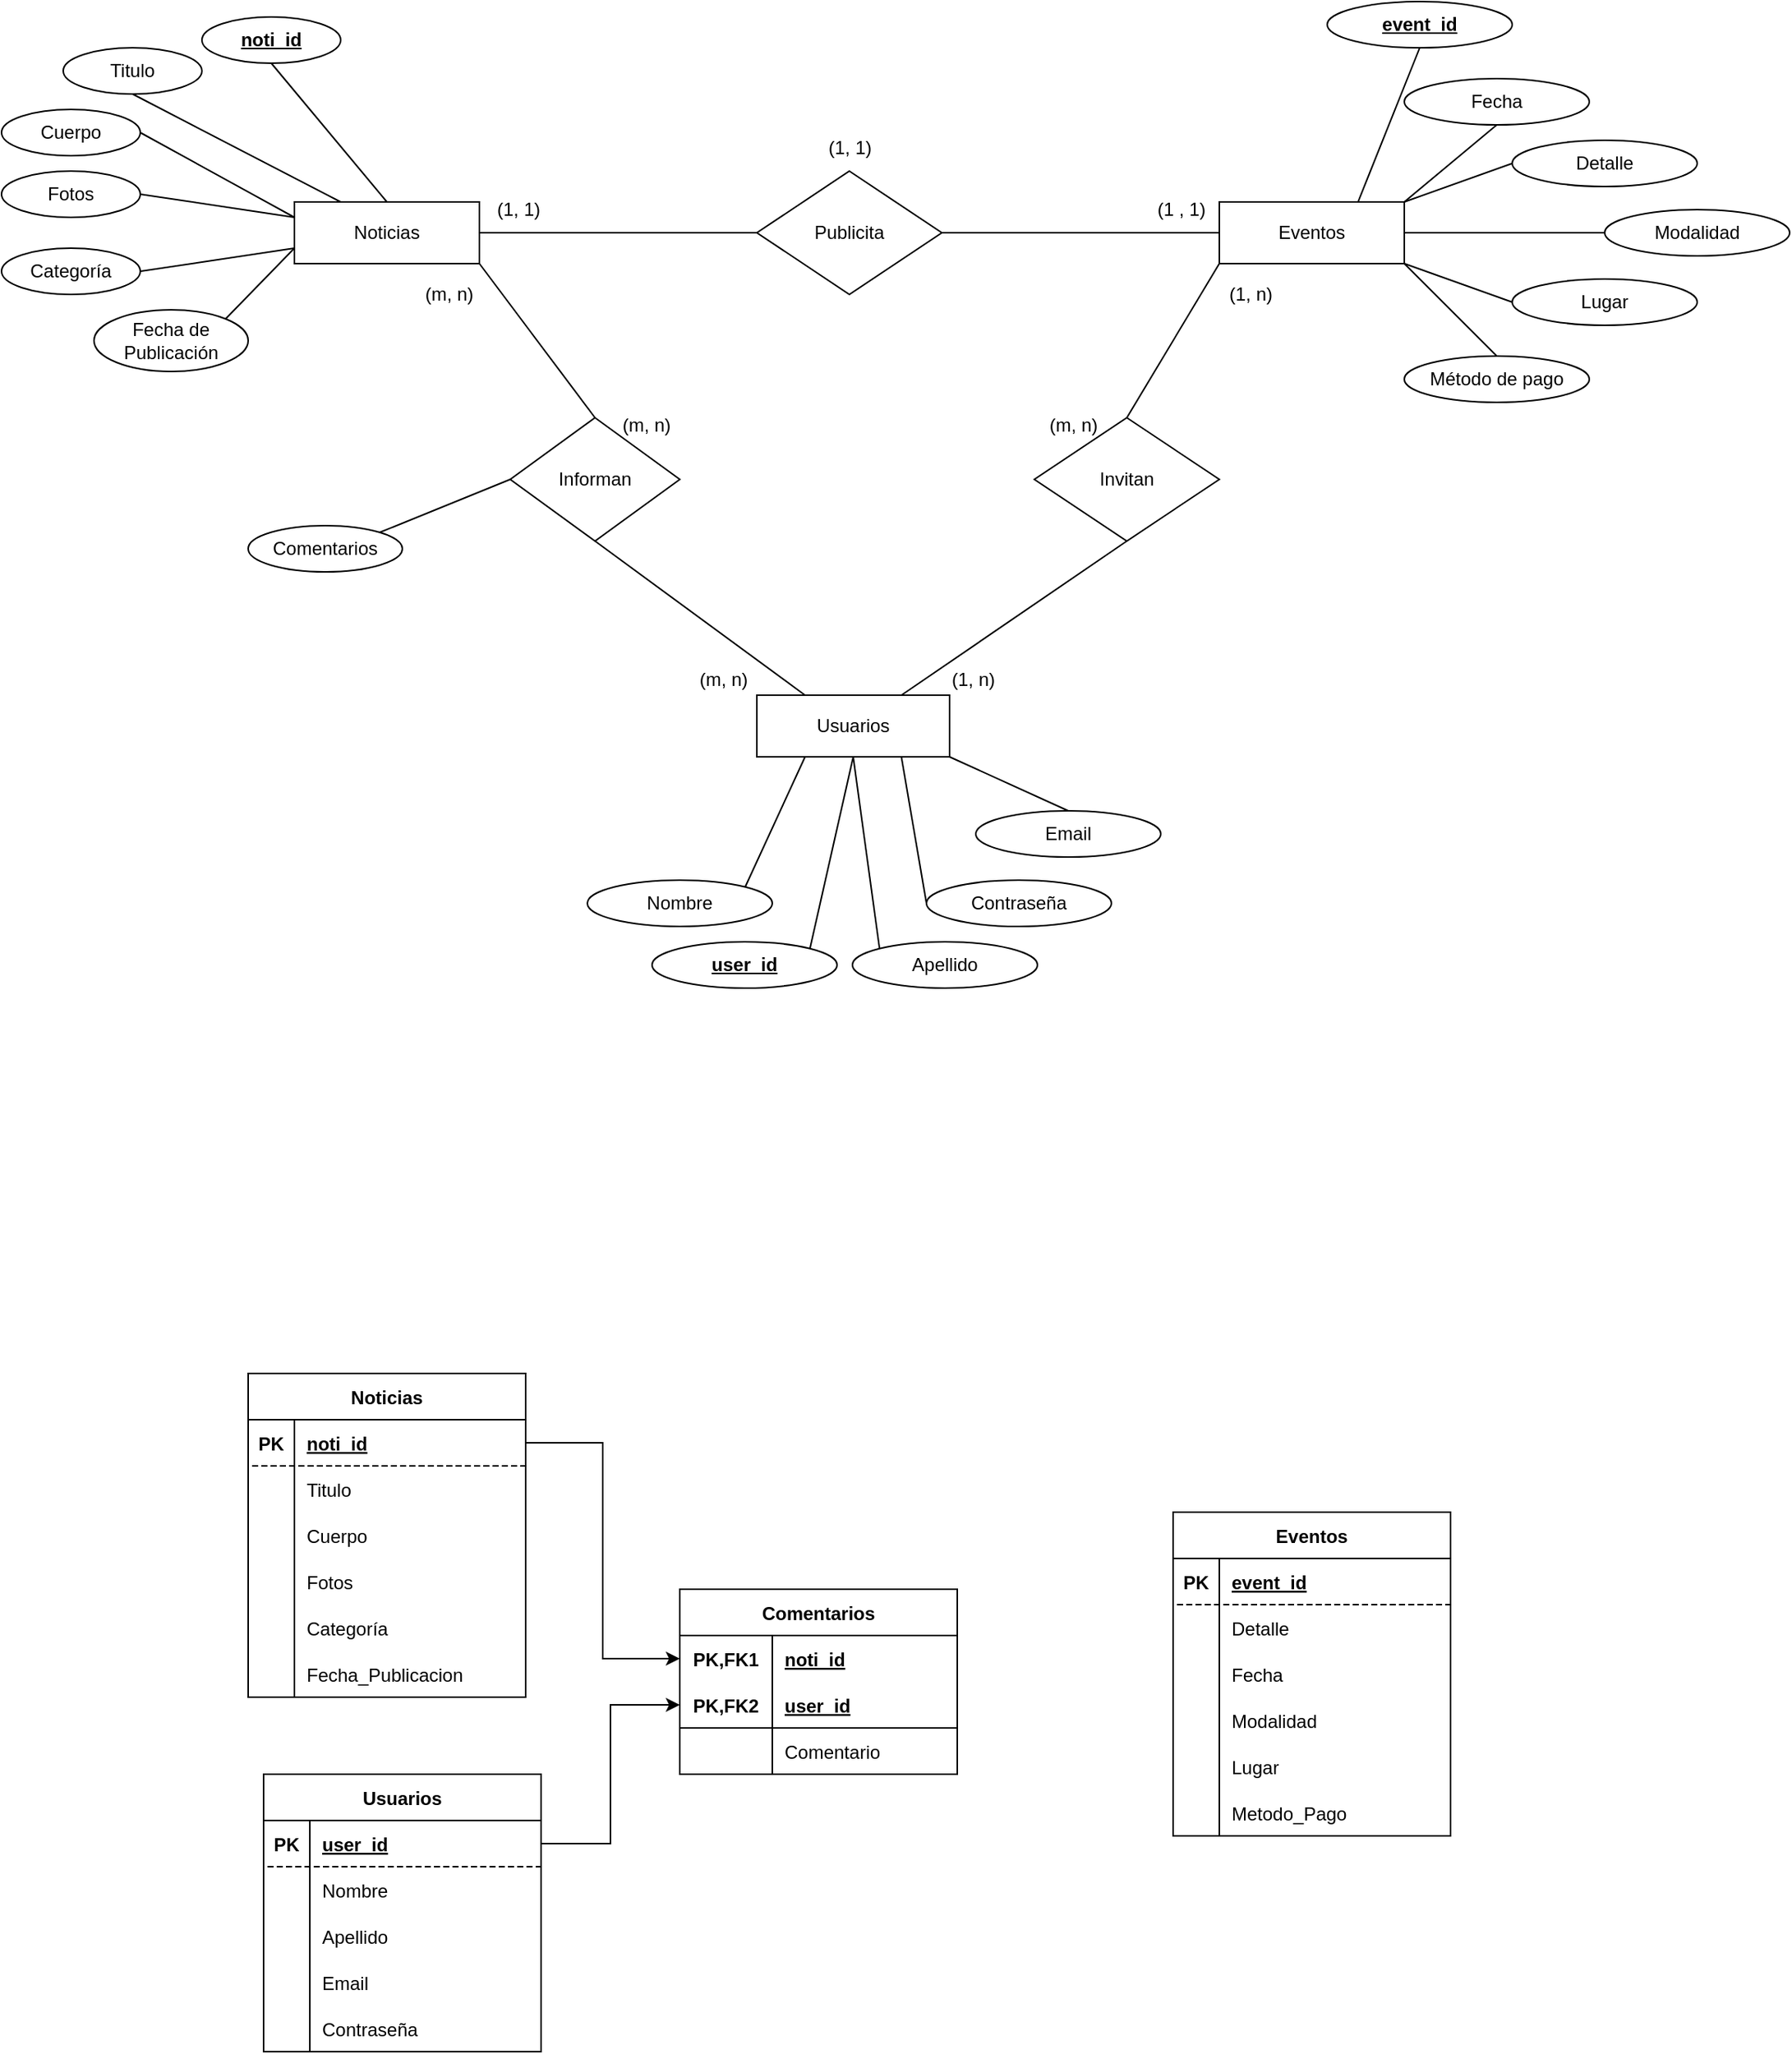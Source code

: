 <mxfile version="20.6.2" type="onedrive"><diagram id="Coo5a1g_72K411zNx8oQ" name="Page-1"><mxGraphModel dx="2846" dy="693" grid="1" gridSize="10" guides="1" tooltips="1" connect="1" arrows="1" fold="1" page="1" pageScale="1" pageWidth="850" pageHeight="1100" math="0" shadow="0"><root><mxCell id="0"/><mxCell id="1" parent="0"/><mxCell id="QR0x-hvKwZ_2khfaHK9D-1" value="Noticias" style="rounded=0;whiteSpace=wrap;html=1;" vertex="1" parent="1"><mxGeometry x="-800" y="280" width="120" height="40" as="geometry"/></mxCell><mxCell id="QR0x-hvKwZ_2khfaHK9D-2" value="Usuarios" style="rounded=0;whiteSpace=wrap;html=1;" vertex="1" parent="1"><mxGeometry x="-500" y="600" width="125" height="40" as="geometry"/></mxCell><mxCell id="QR0x-hvKwZ_2khfaHK9D-3" value="Eventos" style="rounded=0;whiteSpace=wrap;html=1;" vertex="1" parent="1"><mxGeometry x="-200" y="280" width="120" height="40" as="geometry"/></mxCell><mxCell id="QR0x-hvKwZ_2khfaHK9D-4" value="Cuerpo" style="ellipse;whiteSpace=wrap;html=1;" vertex="1" parent="1"><mxGeometry x="-990" y="220" width="90" height="30" as="geometry"/></mxCell><mxCell id="QR0x-hvKwZ_2khfaHK9D-5" value="Titulo" style="ellipse;whiteSpace=wrap;html=1;" vertex="1" parent="1"><mxGeometry x="-950" y="180" width="90" height="30" as="geometry"/></mxCell><mxCell id="QR0x-hvKwZ_2khfaHK9D-6" value="Categoría" style="ellipse;whiteSpace=wrap;html=1;" vertex="1" parent="1"><mxGeometry x="-990" y="310" width="90" height="30" as="geometry"/></mxCell><mxCell id="QR0x-hvKwZ_2khfaHK9D-7" value="Fotos" style="ellipse;whiteSpace=wrap;html=1;" vertex="1" parent="1"><mxGeometry x="-990" y="260" width="90" height="30" as="geometry"/></mxCell><mxCell id="QR0x-hvKwZ_2khfaHK9D-8" value="Comentarios" style="ellipse;whiteSpace=wrap;html=1;" vertex="1" parent="1"><mxGeometry x="-830" y="490" width="100" height="30" as="geometry"/></mxCell><mxCell id="QR0x-hvKwZ_2khfaHK9D-9" value="Fecha de Publicación" style="ellipse;whiteSpace=wrap;html=1;" vertex="1" parent="1"><mxGeometry x="-930" y="350" width="100" height="40" as="geometry"/></mxCell><mxCell id="QR0x-hvKwZ_2khfaHK9D-11" value="" style="endArrow=none;html=1;rounded=0;exitX=0.5;exitY=1;exitDx=0;exitDy=0;entryX=0.25;entryY=0;entryDx=0;entryDy=0;" edge="1" parent="1" source="QR0x-hvKwZ_2khfaHK9D-5" target="QR0x-hvKwZ_2khfaHK9D-1"><mxGeometry width="50" height="50" relative="1" as="geometry"><mxPoint x="-530" y="370" as="sourcePoint"/><mxPoint x="-480" y="320" as="targetPoint"/></mxGeometry></mxCell><mxCell id="QR0x-hvKwZ_2khfaHK9D-12" value="" style="endArrow=none;html=1;rounded=0;exitX=1;exitY=0.5;exitDx=0;exitDy=0;entryX=0;entryY=0.25;entryDx=0;entryDy=0;" edge="1" parent="1" source="QR0x-hvKwZ_2khfaHK9D-4" target="QR0x-hvKwZ_2khfaHK9D-1"><mxGeometry width="50" height="50" relative="1" as="geometry"><mxPoint x="-770" y="265" as="sourcePoint"/><mxPoint x="-750" y="370" as="targetPoint"/></mxGeometry></mxCell><mxCell id="QR0x-hvKwZ_2khfaHK9D-13" value="" style="endArrow=none;html=1;rounded=0;exitX=1;exitY=0.5;exitDx=0;exitDy=0;entryX=0;entryY=0.25;entryDx=0;entryDy=0;" edge="1" parent="1" source="QR0x-hvKwZ_2khfaHK9D-7" target="QR0x-hvKwZ_2khfaHK9D-1"><mxGeometry width="50" height="50" relative="1" as="geometry"><mxPoint x="-810" y="310" as="sourcePoint"/><mxPoint x="-790" y="415" as="targetPoint"/></mxGeometry></mxCell><mxCell id="QR0x-hvKwZ_2khfaHK9D-14" value="" style="endArrow=none;html=1;rounded=0;exitX=0;exitY=0.75;exitDx=0;exitDy=0;entryX=1;entryY=0.5;entryDx=0;entryDy=0;" edge="1" parent="1" source="QR0x-hvKwZ_2khfaHK9D-1" target="QR0x-hvKwZ_2khfaHK9D-6"><mxGeometry width="50" height="50" relative="1" as="geometry"><mxPoint x="-970" y="365" as="sourcePoint"/><mxPoint x="-930" y="410" as="targetPoint"/></mxGeometry></mxCell><mxCell id="QR0x-hvKwZ_2khfaHK9D-15" value="" style="endArrow=none;html=1;rounded=0;exitX=1;exitY=0;exitDx=0;exitDy=0;entryX=0;entryY=0.75;entryDx=0;entryDy=0;" edge="1" parent="1" source="QR0x-hvKwZ_2khfaHK9D-9" target="QR0x-hvKwZ_2khfaHK9D-1"><mxGeometry width="50" height="50" relative="1" as="geometry"><mxPoint x="-930" y="405" as="sourcePoint"/><mxPoint x="-930" y="410" as="targetPoint"/></mxGeometry></mxCell><mxCell id="QR0x-hvKwZ_2khfaHK9D-16" value="" style="endArrow=none;html=1;rounded=0;exitX=1;exitY=0;exitDx=0;exitDy=0;entryX=0;entryY=0.5;entryDx=0;entryDy=0;" edge="1" parent="1" source="QR0x-hvKwZ_2khfaHK9D-8" target="QR0x-hvKwZ_2khfaHK9D-38"><mxGeometry width="50" height="50" relative="1" as="geometry"><mxPoint x="-890" y="450" as="sourcePoint"/><mxPoint x="-930" y="410" as="targetPoint"/></mxGeometry></mxCell><mxCell id="QR0x-hvKwZ_2khfaHK9D-17" value="Fecha" style="ellipse;whiteSpace=wrap;html=1;" vertex="1" parent="1"><mxGeometry x="-80" y="200" width="120" height="30" as="geometry"/></mxCell><mxCell id="QR0x-hvKwZ_2khfaHK9D-18" value="Detalle" style="ellipse;whiteSpace=wrap;html=1;" vertex="1" parent="1"><mxGeometry x="-10" y="240" width="120" height="30" as="geometry"/></mxCell><mxCell id="QR0x-hvKwZ_2khfaHK9D-19" value="Modalidad" style="ellipse;whiteSpace=wrap;html=1;" vertex="1" parent="1"><mxGeometry x="50" y="285" width="120" height="30" as="geometry"/></mxCell><mxCell id="QR0x-hvKwZ_2khfaHK9D-20" value="Lugar" style="ellipse;whiteSpace=wrap;html=1;" vertex="1" parent="1"><mxGeometry x="-10" y="330" width="120" height="30" as="geometry"/></mxCell><mxCell id="QR0x-hvKwZ_2khfaHK9D-21" value="Método de pago" style="ellipse;whiteSpace=wrap;html=1;" vertex="1" parent="1"><mxGeometry x="-80" y="380" width="120" height="30" as="geometry"/></mxCell><mxCell id="QR0x-hvKwZ_2khfaHK9D-22" value="" style="endArrow=none;html=1;rounded=0;entryX=0.5;entryY=1;entryDx=0;entryDy=0;exitX=1;exitY=0;exitDx=0;exitDy=0;" edge="1" parent="1" source="QR0x-hvKwZ_2khfaHK9D-3" target="QR0x-hvKwZ_2khfaHK9D-17"><mxGeometry width="50" height="50" relative="1" as="geometry"><mxPoint x="-275" y="210" as="sourcePoint"/><mxPoint x="-225" y="160" as="targetPoint"/></mxGeometry></mxCell><mxCell id="QR0x-hvKwZ_2khfaHK9D-23" value="" style="endArrow=none;html=1;rounded=0;entryX=0;entryY=0.5;entryDx=0;entryDy=0;exitX=1;exitY=0;exitDx=0;exitDy=0;" edge="1" parent="1" source="QR0x-hvKwZ_2khfaHK9D-3" target="QR0x-hvKwZ_2khfaHK9D-18"><mxGeometry width="50" height="50" relative="1" as="geometry"><mxPoint x="-65" y="290" as="sourcePoint"/><mxPoint x="-70" y="225" as="targetPoint"/></mxGeometry></mxCell><mxCell id="QR0x-hvKwZ_2khfaHK9D-24" value="" style="endArrow=none;html=1;rounded=0;entryX=0;entryY=0.5;entryDx=0;entryDy=0;exitX=1;exitY=0.5;exitDx=0;exitDy=0;" edge="1" parent="1" source="QR0x-hvKwZ_2khfaHK9D-3" target="QR0x-hvKwZ_2khfaHK9D-19"><mxGeometry width="50" height="50" relative="1" as="geometry"><mxPoint x="-55" y="300" as="sourcePoint"/><mxPoint x="-60" y="235" as="targetPoint"/></mxGeometry></mxCell><mxCell id="QR0x-hvKwZ_2khfaHK9D-25" value="" style="endArrow=none;html=1;rounded=0;entryX=0;entryY=0.5;entryDx=0;entryDy=0;exitX=1;exitY=1;exitDx=0;exitDy=0;" edge="1" parent="1" source="QR0x-hvKwZ_2khfaHK9D-3" target="QR0x-hvKwZ_2khfaHK9D-20"><mxGeometry width="50" height="50" relative="1" as="geometry"><mxPoint x="-45" y="310" as="sourcePoint"/><mxPoint x="-50" y="245" as="targetPoint"/></mxGeometry></mxCell><mxCell id="QR0x-hvKwZ_2khfaHK9D-26" value="" style="endArrow=none;html=1;rounded=0;entryX=0.5;entryY=0;entryDx=0;entryDy=0;exitX=1;exitY=1;exitDx=0;exitDy=0;" edge="1" parent="1" source="QR0x-hvKwZ_2khfaHK9D-3" target="QR0x-hvKwZ_2khfaHK9D-21"><mxGeometry width="50" height="50" relative="1" as="geometry"><mxPoint x="-35" y="320" as="sourcePoint"/><mxPoint x="-40" y="255" as="targetPoint"/></mxGeometry></mxCell><mxCell id="QR0x-hvKwZ_2khfaHK9D-27" value="Nombre" style="ellipse;whiteSpace=wrap;html=1;" vertex="1" parent="1"><mxGeometry x="-610" y="720" width="120" height="30" as="geometry"/></mxCell><mxCell id="QR0x-hvKwZ_2khfaHK9D-29" value="Contraseña" style="ellipse;whiteSpace=wrap;html=1;" vertex="1" parent="1"><mxGeometry x="-390" y="720" width="120" height="30" as="geometry"/></mxCell><mxCell id="QR0x-hvKwZ_2khfaHK9D-30" value="Apellido" style="ellipse;whiteSpace=wrap;html=1;" vertex="1" parent="1"><mxGeometry x="-438" y="760" width="120" height="30" as="geometry"/></mxCell><mxCell id="QR0x-hvKwZ_2khfaHK9D-31" value="Email" style="ellipse;whiteSpace=wrap;html=1;" vertex="1" parent="1"><mxGeometry x="-358" y="675" width="120" height="30" as="geometry"/></mxCell><mxCell id="QR0x-hvKwZ_2khfaHK9D-32" value="" style="endArrow=none;html=1;rounded=0;entryX=1;entryY=0;entryDx=0;entryDy=0;exitX=0.25;exitY=1;exitDx=0;exitDy=0;" edge="1" parent="1" target="QR0x-hvKwZ_2khfaHK9D-27" source="QR0x-hvKwZ_2khfaHK9D-2"><mxGeometry width="50" height="50" relative="1" as="geometry"><mxPoint x="-335" y="730" as="sourcePoint"/><mxPoint x="-485" y="610" as="targetPoint"/></mxGeometry></mxCell><mxCell id="QR0x-hvKwZ_2khfaHK9D-34" value="" style="endArrow=none;html=1;rounded=0;entryX=0;entryY=0.5;entryDx=0;entryDy=0;exitX=0.75;exitY=1;exitDx=0;exitDy=0;" edge="1" parent="1" target="QR0x-hvKwZ_2khfaHK9D-29" source="QR0x-hvKwZ_2khfaHK9D-2"><mxGeometry width="50" height="50" relative="1" as="geometry"><mxPoint x="-335" y="750" as="sourcePoint"/><mxPoint x="-320" y="685" as="targetPoint"/></mxGeometry></mxCell><mxCell id="QR0x-hvKwZ_2khfaHK9D-35" value="" style="endArrow=none;html=1;rounded=0;entryX=0;entryY=0;entryDx=0;entryDy=0;exitX=0.5;exitY=1;exitDx=0;exitDy=0;" edge="1" parent="1" target="QR0x-hvKwZ_2khfaHK9D-30" source="QR0x-hvKwZ_2khfaHK9D-2"><mxGeometry width="50" height="50" relative="1" as="geometry"><mxPoint x="-335" y="770" as="sourcePoint"/><mxPoint x="-310" y="695" as="targetPoint"/></mxGeometry></mxCell><mxCell id="QR0x-hvKwZ_2khfaHK9D-36" value="" style="endArrow=none;html=1;rounded=0;entryX=0.5;entryY=0;entryDx=0;entryDy=0;exitX=1;exitY=1;exitDx=0;exitDy=0;" edge="1" parent="1" target="QR0x-hvKwZ_2khfaHK9D-31" source="QR0x-hvKwZ_2khfaHK9D-2"><mxGeometry width="50" height="50" relative="1" as="geometry"><mxPoint x="-335" y="770" as="sourcePoint"/><mxPoint x="-300" y="705" as="targetPoint"/></mxGeometry></mxCell><mxCell id="QR0x-hvKwZ_2khfaHK9D-37" value="Publicita" style="rhombus;whiteSpace=wrap;html=1;" vertex="1" parent="1"><mxGeometry x="-500" y="260" width="120" height="80" as="geometry"/></mxCell><mxCell id="QR0x-hvKwZ_2khfaHK9D-38" value="Informan" style="rhombus;whiteSpace=wrap;html=1;" vertex="1" parent="1"><mxGeometry x="-660" y="420" width="110" height="80" as="geometry"/></mxCell><mxCell id="QR0x-hvKwZ_2khfaHK9D-39" value="Invitan" style="rhombus;whiteSpace=wrap;html=1;" vertex="1" parent="1"><mxGeometry x="-320" y="420" width="120" height="80" as="geometry"/></mxCell><mxCell id="QR0x-hvKwZ_2khfaHK9D-40" value="" style="endArrow=none;html=1;rounded=0;entryX=1;entryY=1;entryDx=0;entryDy=0;exitX=0.5;exitY=0;exitDx=0;exitDy=0;" edge="1" parent="1" source="QR0x-hvKwZ_2khfaHK9D-38" target="QR0x-hvKwZ_2khfaHK9D-1"><mxGeometry width="50" height="50" relative="1" as="geometry"><mxPoint x="-990" y="530" as="sourcePoint"/><mxPoint x="-940" y="480" as="targetPoint"/></mxGeometry></mxCell><mxCell id="QR0x-hvKwZ_2khfaHK9D-41" value="" style="endArrow=none;html=1;rounded=0;exitX=1;exitY=0.5;exitDx=0;exitDy=0;entryX=0;entryY=0.5;entryDx=0;entryDy=0;" edge="1" parent="1" source="QR0x-hvKwZ_2khfaHK9D-1" target="QR0x-hvKwZ_2khfaHK9D-37"><mxGeometry width="50" height="50" relative="1" as="geometry"><mxPoint x="-530" y="410" as="sourcePoint"/><mxPoint x="-480" y="360" as="targetPoint"/></mxGeometry></mxCell><mxCell id="QR0x-hvKwZ_2khfaHK9D-42" value="" style="endArrow=none;html=1;rounded=0;entryX=1;entryY=0.5;entryDx=0;entryDy=0;exitX=0;exitY=0.5;exitDx=0;exitDy=0;" edge="1" parent="1" source="QR0x-hvKwZ_2khfaHK9D-3" target="QR0x-hvKwZ_2khfaHK9D-37"><mxGeometry width="50" height="50" relative="1" as="geometry"><mxPoint x="-1120" y="520" as="sourcePoint"/><mxPoint x="-1070" y="470" as="targetPoint"/></mxGeometry></mxCell><mxCell id="QR0x-hvKwZ_2khfaHK9D-43" value="" style="endArrow=none;html=1;rounded=0;exitX=0;exitY=1;exitDx=0;exitDy=0;entryX=0.5;entryY=0;entryDx=0;entryDy=0;" edge="1" parent="1" source="QR0x-hvKwZ_2khfaHK9D-3" target="QR0x-hvKwZ_2khfaHK9D-39"><mxGeometry width="50" height="50" relative="1" as="geometry"><mxPoint x="-530" y="410" as="sourcePoint"/><mxPoint x="-480" y="360" as="targetPoint"/></mxGeometry></mxCell><mxCell id="QR0x-hvKwZ_2khfaHK9D-44" value="" style="endArrow=none;html=1;rounded=0;exitX=0.5;exitY=1;exitDx=0;exitDy=0;entryX=0.25;entryY=0;entryDx=0;entryDy=0;" edge="1" parent="1" source="QR0x-hvKwZ_2khfaHK9D-38" target="QR0x-hvKwZ_2khfaHK9D-2"><mxGeometry width="50" height="50" relative="1" as="geometry"><mxPoint x="-530" y="410" as="sourcePoint"/><mxPoint x="-480" y="360" as="targetPoint"/></mxGeometry></mxCell><mxCell id="QR0x-hvKwZ_2khfaHK9D-45" value="" style="endArrow=none;html=1;rounded=0;exitX=0.75;exitY=0;exitDx=0;exitDy=0;entryX=0.5;entryY=1;entryDx=0;entryDy=0;" edge="1" parent="1" source="QR0x-hvKwZ_2khfaHK9D-2" target="QR0x-hvKwZ_2khfaHK9D-39"><mxGeometry width="50" height="50" relative="1" as="geometry"><mxPoint x="-530" y="410" as="sourcePoint"/><mxPoint x="-480" y="360" as="targetPoint"/></mxGeometry></mxCell><mxCell id="QR0x-hvKwZ_2khfaHK9D-46" value="(m, n)" style="text;html=1;align=center;verticalAlign=middle;resizable=0;points=[];autosize=1;strokeColor=none;fillColor=none;" vertex="1" parent="1"><mxGeometry x="-552" y="575" width="60" height="30" as="geometry"/></mxCell><mxCell id="QR0x-hvKwZ_2khfaHK9D-47" value="(m, n)" style="text;html=1;align=center;verticalAlign=middle;resizable=0;points=[];autosize=1;strokeColor=none;fillColor=none;" vertex="1" parent="1"><mxGeometry x="-730" y="325" width="60" height="30" as="geometry"/></mxCell><mxCell id="QR0x-hvKwZ_2khfaHK9D-48" value="(1, n)" style="text;html=1;align=center;verticalAlign=middle;resizable=0;points=[];autosize=1;strokeColor=none;fillColor=none;" vertex="1" parent="1"><mxGeometry x="-385" y="575" width="50" height="30" as="geometry"/></mxCell><mxCell id="QR0x-hvKwZ_2khfaHK9D-49" value="(1, n)" style="text;html=1;align=center;verticalAlign=middle;resizable=0;points=[];autosize=1;strokeColor=none;fillColor=none;" vertex="1" parent="1"><mxGeometry x="-205" y="325" width="50" height="30" as="geometry"/></mxCell><mxCell id="QR0x-hvKwZ_2khfaHK9D-50" value="(1 , 1)" style="text;html=1;align=center;verticalAlign=middle;resizable=0;points=[];autosize=1;strokeColor=none;fillColor=none;" vertex="1" parent="1"><mxGeometry x="-250" y="270" width="50" height="30" as="geometry"/></mxCell><mxCell id="QR0x-hvKwZ_2khfaHK9D-51" value="(1, 1)" style="text;html=1;align=center;verticalAlign=middle;resizable=0;points=[];autosize=1;strokeColor=none;fillColor=none;" vertex="1" parent="1"><mxGeometry x="-680" y="270" width="50" height="30" as="geometry"/></mxCell><mxCell id="QR0x-hvKwZ_2khfaHK9D-52" value="&lt;u&gt;&lt;b&gt;user_id&lt;/b&gt;&lt;/u&gt;" style="ellipse;whiteSpace=wrap;html=1;" vertex="1" parent="1"><mxGeometry x="-568" y="760" width="120" height="30" as="geometry"/></mxCell><mxCell id="QR0x-hvKwZ_2khfaHK9D-53" value="" style="endArrow=none;html=1;rounded=0;exitX=0.5;exitY=1;exitDx=0;exitDy=0;entryX=1;entryY=0;entryDx=0;entryDy=0;" edge="1" parent="1" source="QR0x-hvKwZ_2khfaHK9D-2" target="QR0x-hvKwZ_2khfaHK9D-52"><mxGeometry width="50" height="50" relative="1" as="geometry"><mxPoint x="-456.37" y="602.5" as="sourcePoint"/><mxPoint x="-470" y="760" as="targetPoint"/></mxGeometry></mxCell><mxCell id="QR0x-hvKwZ_2khfaHK9D-54" value="&lt;u&gt;&lt;b&gt;event_id&lt;/b&gt;&lt;/u&gt;" style="ellipse;whiteSpace=wrap;html=1;" vertex="1" parent="1"><mxGeometry x="-130" y="150" width="120" height="30" as="geometry"/></mxCell><mxCell id="QR0x-hvKwZ_2khfaHK9D-55" value="" style="endArrow=none;html=1;rounded=0;entryX=0.5;entryY=1;entryDx=0;entryDy=0;exitX=0.75;exitY=0;exitDx=0;exitDy=0;" edge="1" parent="1" target="QR0x-hvKwZ_2khfaHK9D-54" source="QR0x-hvKwZ_2khfaHK9D-3"><mxGeometry width="50" height="50" relative="1" as="geometry"><mxPoint x="-160" y="240.0" as="sourcePoint"/><mxPoint x="-305" y="120" as="targetPoint"/></mxGeometry></mxCell><mxCell id="QR0x-hvKwZ_2khfaHK9D-56" value="&lt;b&gt;&lt;u&gt;noti_id&lt;/u&gt;&lt;/b&gt;" style="ellipse;whiteSpace=wrap;html=1;" vertex="1" parent="1"><mxGeometry x="-860" y="160" width="90" height="30" as="geometry"/></mxCell><mxCell id="QR0x-hvKwZ_2khfaHK9D-57" value="" style="endArrow=none;html=1;rounded=0;exitX=0.5;exitY=1;exitDx=0;exitDy=0;entryX=0.5;entryY=0;entryDx=0;entryDy=0;" edge="1" parent="1" source="QR0x-hvKwZ_2khfaHK9D-56" target="QR0x-hvKwZ_2khfaHK9D-1"><mxGeometry width="50" height="50" relative="1" as="geometry"><mxPoint x="-670" y="670" as="sourcePoint"/><mxPoint x="-910" y="580.0" as="targetPoint"/></mxGeometry></mxCell><mxCell id="QR0x-hvKwZ_2khfaHK9D-59" value="(m, n)" style="text;html=1;align=center;verticalAlign=middle;resizable=0;points=[];autosize=1;strokeColor=none;fillColor=none;" vertex="1" parent="1"><mxGeometry x="-602" y="410" width="60" height="30" as="geometry"/></mxCell><mxCell id="QR0x-hvKwZ_2khfaHK9D-60" value="(1, 1)" style="text;html=1;align=center;verticalAlign=middle;resizable=0;points=[];autosize=1;strokeColor=none;fillColor=none;" vertex="1" parent="1"><mxGeometry x="-465" y="230" width="50" height="30" as="geometry"/></mxCell><mxCell id="QR0x-hvKwZ_2khfaHK9D-61" value="(m, n)" style="text;html=1;align=center;verticalAlign=middle;resizable=0;points=[];autosize=1;strokeColor=none;fillColor=none;" vertex="1" parent="1"><mxGeometry x="-325" y="410" width="60" height="30" as="geometry"/></mxCell><mxCell id="QR0x-hvKwZ_2khfaHK9D-62" value="Noticias" style="shape=table;startSize=30;container=1;collapsible=1;childLayout=tableLayout;fixedRows=1;rowLines=0;fontStyle=1;align=center;resizeLast=1;" vertex="1" parent="1"><mxGeometry x="-830" y="1040" width="180" height="210" as="geometry"/></mxCell><mxCell id="QR0x-hvKwZ_2khfaHK9D-63" value="" style="shape=tableRow;horizontal=0;startSize=0;swimlaneHead=0;swimlaneBody=0;fillColor=none;collapsible=0;dropTarget=0;points=[[0,0.5],[1,0.5]];portConstraint=eastwest;top=0;left=0;right=0;bottom=1;dashed=1;" vertex="1" parent="QR0x-hvKwZ_2khfaHK9D-62"><mxGeometry y="30" width="180" height="30" as="geometry"/></mxCell><mxCell id="QR0x-hvKwZ_2khfaHK9D-64" value="PK" style="shape=partialRectangle;connectable=0;fillColor=none;top=0;left=0;bottom=0;right=0;fontStyle=1;overflow=hidden;dashed=1;" vertex="1" parent="QR0x-hvKwZ_2khfaHK9D-63"><mxGeometry width="30" height="30" as="geometry"><mxRectangle width="30" height="30" as="alternateBounds"/></mxGeometry></mxCell><mxCell id="QR0x-hvKwZ_2khfaHK9D-65" value="noti_id" style="shape=partialRectangle;connectable=0;fillColor=none;top=0;left=0;bottom=0;right=0;align=left;spacingLeft=6;fontStyle=5;overflow=hidden;dashed=1;" vertex="1" parent="QR0x-hvKwZ_2khfaHK9D-63"><mxGeometry x="30" width="150" height="30" as="geometry"><mxRectangle width="150" height="30" as="alternateBounds"/></mxGeometry></mxCell><mxCell id="QR0x-hvKwZ_2khfaHK9D-66" value="" style="shape=tableRow;horizontal=0;startSize=0;swimlaneHead=0;swimlaneBody=0;fillColor=none;collapsible=0;dropTarget=0;points=[[0,0.5],[1,0.5]];portConstraint=eastwest;top=0;left=0;right=0;bottom=0;dashed=1;" vertex="1" parent="QR0x-hvKwZ_2khfaHK9D-62"><mxGeometry y="60" width="180" height="30" as="geometry"/></mxCell><mxCell id="QR0x-hvKwZ_2khfaHK9D-67" value="" style="shape=partialRectangle;connectable=0;fillColor=none;top=0;left=0;bottom=0;right=0;editable=1;overflow=hidden;dashed=1;" vertex="1" parent="QR0x-hvKwZ_2khfaHK9D-66"><mxGeometry width="30" height="30" as="geometry"><mxRectangle width="30" height="30" as="alternateBounds"/></mxGeometry></mxCell><mxCell id="QR0x-hvKwZ_2khfaHK9D-68" value="Titulo" style="shape=partialRectangle;connectable=0;fillColor=none;top=0;left=0;bottom=0;right=0;align=left;spacingLeft=6;overflow=hidden;dashed=1;" vertex="1" parent="QR0x-hvKwZ_2khfaHK9D-66"><mxGeometry x="30" width="150" height="30" as="geometry"><mxRectangle width="150" height="30" as="alternateBounds"/></mxGeometry></mxCell><mxCell id="QR0x-hvKwZ_2khfaHK9D-69" value="" style="shape=tableRow;horizontal=0;startSize=0;swimlaneHead=0;swimlaneBody=0;fillColor=none;collapsible=0;dropTarget=0;points=[[0,0.5],[1,0.5]];portConstraint=eastwest;top=0;left=0;right=0;bottom=0;dashed=1;" vertex="1" parent="QR0x-hvKwZ_2khfaHK9D-62"><mxGeometry y="90" width="180" height="30" as="geometry"/></mxCell><mxCell id="QR0x-hvKwZ_2khfaHK9D-70" value="" style="shape=partialRectangle;connectable=0;fillColor=none;top=0;left=0;bottom=0;right=0;editable=1;overflow=hidden;dashed=1;" vertex="1" parent="QR0x-hvKwZ_2khfaHK9D-69"><mxGeometry width="30" height="30" as="geometry"><mxRectangle width="30" height="30" as="alternateBounds"/></mxGeometry></mxCell><mxCell id="QR0x-hvKwZ_2khfaHK9D-71" value="Cuerpo" style="shape=partialRectangle;connectable=0;fillColor=none;top=0;left=0;bottom=0;right=0;align=left;spacingLeft=6;overflow=hidden;dashed=1;" vertex="1" parent="QR0x-hvKwZ_2khfaHK9D-69"><mxGeometry x="30" width="150" height="30" as="geometry"><mxRectangle width="150" height="30" as="alternateBounds"/></mxGeometry></mxCell><mxCell id="QR0x-hvKwZ_2khfaHK9D-72" value="" style="shape=tableRow;horizontal=0;startSize=0;swimlaneHead=0;swimlaneBody=0;fillColor=none;collapsible=0;dropTarget=0;points=[[0,0.5],[1,0.5]];portConstraint=eastwest;top=0;left=0;right=0;bottom=0;dashed=1;" vertex="1" parent="QR0x-hvKwZ_2khfaHK9D-62"><mxGeometry y="120" width="180" height="30" as="geometry"/></mxCell><mxCell id="QR0x-hvKwZ_2khfaHK9D-73" value="" style="shape=partialRectangle;connectable=0;fillColor=none;top=0;left=0;bottom=0;right=0;editable=1;overflow=hidden;dashed=1;" vertex="1" parent="QR0x-hvKwZ_2khfaHK9D-72"><mxGeometry width="30" height="30" as="geometry"><mxRectangle width="30" height="30" as="alternateBounds"/></mxGeometry></mxCell><mxCell id="QR0x-hvKwZ_2khfaHK9D-74" value="Fotos" style="shape=partialRectangle;connectable=0;fillColor=none;top=0;left=0;bottom=0;right=0;align=left;spacingLeft=6;overflow=hidden;dashed=1;" vertex="1" parent="QR0x-hvKwZ_2khfaHK9D-72"><mxGeometry x="30" width="150" height="30" as="geometry"><mxRectangle width="150" height="30" as="alternateBounds"/></mxGeometry></mxCell><mxCell id="QR0x-hvKwZ_2khfaHK9D-101" style="shape=tableRow;horizontal=0;startSize=0;swimlaneHead=0;swimlaneBody=0;fillColor=none;collapsible=0;dropTarget=0;points=[[0,0.5],[1,0.5]];portConstraint=eastwest;top=0;left=0;right=0;bottom=0;dashed=1;" vertex="1" parent="QR0x-hvKwZ_2khfaHK9D-62"><mxGeometry y="150" width="180" height="30" as="geometry"/></mxCell><mxCell id="QR0x-hvKwZ_2khfaHK9D-102" style="shape=partialRectangle;connectable=0;fillColor=none;top=0;left=0;bottom=0;right=0;editable=1;overflow=hidden;dashed=1;" vertex="1" parent="QR0x-hvKwZ_2khfaHK9D-101"><mxGeometry width="30" height="30" as="geometry"><mxRectangle width="30" height="30" as="alternateBounds"/></mxGeometry></mxCell><mxCell id="QR0x-hvKwZ_2khfaHK9D-103" value="Categoría" style="shape=partialRectangle;connectable=0;fillColor=none;top=0;left=0;bottom=0;right=0;align=left;spacingLeft=6;overflow=hidden;dashed=1;" vertex="1" parent="QR0x-hvKwZ_2khfaHK9D-101"><mxGeometry x="30" width="150" height="30" as="geometry"><mxRectangle width="150" height="30" as="alternateBounds"/></mxGeometry></mxCell><mxCell id="QR0x-hvKwZ_2khfaHK9D-104" style="shape=tableRow;horizontal=0;startSize=0;swimlaneHead=0;swimlaneBody=0;fillColor=none;collapsible=0;dropTarget=0;points=[[0,0.5],[1,0.5]];portConstraint=eastwest;top=0;left=0;right=0;bottom=0;dashed=1;" vertex="1" parent="QR0x-hvKwZ_2khfaHK9D-62"><mxGeometry y="180" width="180" height="30" as="geometry"/></mxCell><mxCell id="QR0x-hvKwZ_2khfaHK9D-105" style="shape=partialRectangle;connectable=0;fillColor=none;top=0;left=0;bottom=0;right=0;editable=1;overflow=hidden;dashed=1;" vertex="1" parent="QR0x-hvKwZ_2khfaHK9D-104"><mxGeometry width="30" height="30" as="geometry"><mxRectangle width="30" height="30" as="alternateBounds"/></mxGeometry></mxCell><mxCell id="QR0x-hvKwZ_2khfaHK9D-106" value="Fecha_Publicacion" style="shape=partialRectangle;connectable=0;fillColor=none;top=0;left=0;bottom=0;right=0;align=left;spacingLeft=6;overflow=hidden;dashed=1;" vertex="1" parent="QR0x-hvKwZ_2khfaHK9D-104"><mxGeometry x="30" width="150" height="30" as="geometry"><mxRectangle width="150" height="30" as="alternateBounds"/></mxGeometry></mxCell><mxCell id="QR0x-hvKwZ_2khfaHK9D-75" value="Usuarios" style="shape=table;startSize=30;container=1;collapsible=1;childLayout=tableLayout;fixedRows=1;rowLines=0;fontStyle=1;align=center;resizeLast=1;" vertex="1" parent="1"><mxGeometry x="-820" y="1300" width="180" height="180" as="geometry"/></mxCell><mxCell id="QR0x-hvKwZ_2khfaHK9D-76" value="" style="shape=tableRow;horizontal=0;startSize=0;swimlaneHead=0;swimlaneBody=0;fillColor=none;collapsible=0;dropTarget=0;points=[[0,0.5],[1,0.5]];portConstraint=eastwest;top=0;left=0;right=0;bottom=1;dashed=1;" vertex="1" parent="QR0x-hvKwZ_2khfaHK9D-75"><mxGeometry y="30" width="180" height="30" as="geometry"/></mxCell><mxCell id="QR0x-hvKwZ_2khfaHK9D-77" value="PK" style="shape=partialRectangle;connectable=0;fillColor=none;top=0;left=0;bottom=0;right=0;fontStyle=1;overflow=hidden;dashed=1;" vertex="1" parent="QR0x-hvKwZ_2khfaHK9D-76"><mxGeometry width="30" height="30" as="geometry"><mxRectangle width="30" height="30" as="alternateBounds"/></mxGeometry></mxCell><mxCell id="QR0x-hvKwZ_2khfaHK9D-78" value="user_id" style="shape=partialRectangle;connectable=0;fillColor=none;top=0;left=0;bottom=0;right=0;align=left;spacingLeft=6;fontStyle=5;overflow=hidden;dashed=1;" vertex="1" parent="QR0x-hvKwZ_2khfaHK9D-76"><mxGeometry x="30" width="150" height="30" as="geometry"><mxRectangle width="150" height="30" as="alternateBounds"/></mxGeometry></mxCell><mxCell id="QR0x-hvKwZ_2khfaHK9D-79" value="" style="shape=tableRow;horizontal=0;startSize=0;swimlaneHead=0;swimlaneBody=0;fillColor=none;collapsible=0;dropTarget=0;points=[[0,0.5],[1,0.5]];portConstraint=eastwest;top=0;left=0;right=0;bottom=0;dashed=1;" vertex="1" parent="QR0x-hvKwZ_2khfaHK9D-75"><mxGeometry y="60" width="180" height="30" as="geometry"/></mxCell><mxCell id="QR0x-hvKwZ_2khfaHK9D-80" value="" style="shape=partialRectangle;connectable=0;fillColor=none;top=0;left=0;bottom=0;right=0;editable=1;overflow=hidden;dashed=1;" vertex="1" parent="QR0x-hvKwZ_2khfaHK9D-79"><mxGeometry width="30" height="30" as="geometry"><mxRectangle width="30" height="30" as="alternateBounds"/></mxGeometry></mxCell><mxCell id="QR0x-hvKwZ_2khfaHK9D-81" value="Nombre" style="shape=partialRectangle;connectable=0;fillColor=none;top=0;left=0;bottom=0;right=0;align=left;spacingLeft=6;overflow=hidden;dashed=1;" vertex="1" parent="QR0x-hvKwZ_2khfaHK9D-79"><mxGeometry x="30" width="150" height="30" as="geometry"><mxRectangle width="150" height="30" as="alternateBounds"/></mxGeometry></mxCell><mxCell id="QR0x-hvKwZ_2khfaHK9D-82" value="" style="shape=tableRow;horizontal=0;startSize=0;swimlaneHead=0;swimlaneBody=0;fillColor=none;collapsible=0;dropTarget=0;points=[[0,0.5],[1,0.5]];portConstraint=eastwest;top=0;left=0;right=0;bottom=0;dashed=1;" vertex="1" parent="QR0x-hvKwZ_2khfaHK9D-75"><mxGeometry y="90" width="180" height="30" as="geometry"/></mxCell><mxCell id="QR0x-hvKwZ_2khfaHK9D-83" value="" style="shape=partialRectangle;connectable=0;fillColor=none;top=0;left=0;bottom=0;right=0;editable=1;overflow=hidden;dashed=1;" vertex="1" parent="QR0x-hvKwZ_2khfaHK9D-82"><mxGeometry width="30" height="30" as="geometry"><mxRectangle width="30" height="30" as="alternateBounds"/></mxGeometry></mxCell><mxCell id="QR0x-hvKwZ_2khfaHK9D-84" value="Apellido" style="shape=partialRectangle;connectable=0;fillColor=none;top=0;left=0;bottom=0;right=0;align=left;spacingLeft=6;overflow=hidden;dashed=1;" vertex="1" parent="QR0x-hvKwZ_2khfaHK9D-82"><mxGeometry x="30" width="150" height="30" as="geometry"><mxRectangle width="150" height="30" as="alternateBounds"/></mxGeometry></mxCell><mxCell id="QR0x-hvKwZ_2khfaHK9D-85" value="" style="shape=tableRow;horizontal=0;startSize=0;swimlaneHead=0;swimlaneBody=0;fillColor=none;collapsible=0;dropTarget=0;points=[[0,0.5],[1,0.5]];portConstraint=eastwest;top=0;left=0;right=0;bottom=0;dashed=1;" vertex="1" parent="QR0x-hvKwZ_2khfaHK9D-75"><mxGeometry y="120" width="180" height="30" as="geometry"/></mxCell><mxCell id="QR0x-hvKwZ_2khfaHK9D-86" value="" style="shape=partialRectangle;connectable=0;fillColor=none;top=0;left=0;bottom=0;right=0;editable=1;overflow=hidden;dashed=1;" vertex="1" parent="QR0x-hvKwZ_2khfaHK9D-85"><mxGeometry width="30" height="30" as="geometry"><mxRectangle width="30" height="30" as="alternateBounds"/></mxGeometry></mxCell><mxCell id="QR0x-hvKwZ_2khfaHK9D-87" value="Email" style="shape=partialRectangle;connectable=0;fillColor=none;top=0;left=0;bottom=0;right=0;align=left;spacingLeft=6;overflow=hidden;dashed=1;" vertex="1" parent="QR0x-hvKwZ_2khfaHK9D-85"><mxGeometry x="30" width="150" height="30" as="geometry"><mxRectangle width="150" height="30" as="alternateBounds"/></mxGeometry></mxCell><mxCell id="QR0x-hvKwZ_2khfaHK9D-110" style="shape=tableRow;horizontal=0;startSize=0;swimlaneHead=0;swimlaneBody=0;fillColor=none;collapsible=0;dropTarget=0;points=[[0,0.5],[1,0.5]];portConstraint=eastwest;top=0;left=0;right=0;bottom=0;dashed=1;" vertex="1" parent="QR0x-hvKwZ_2khfaHK9D-75"><mxGeometry y="150" width="180" height="30" as="geometry"/></mxCell><mxCell id="QR0x-hvKwZ_2khfaHK9D-111" style="shape=partialRectangle;connectable=0;fillColor=none;top=0;left=0;bottom=0;right=0;editable=1;overflow=hidden;dashed=1;" vertex="1" parent="QR0x-hvKwZ_2khfaHK9D-110"><mxGeometry width="30" height="30" as="geometry"><mxRectangle width="30" height="30" as="alternateBounds"/></mxGeometry></mxCell><mxCell id="QR0x-hvKwZ_2khfaHK9D-112" value="Contraseña" style="shape=partialRectangle;connectable=0;fillColor=none;top=0;left=0;bottom=0;right=0;align=left;spacingLeft=6;overflow=hidden;dashed=1;" vertex="1" parent="QR0x-hvKwZ_2khfaHK9D-110"><mxGeometry x="30" width="150" height="30" as="geometry"><mxRectangle width="150" height="30" as="alternateBounds"/></mxGeometry></mxCell><mxCell id="QR0x-hvKwZ_2khfaHK9D-88" value="Eventos" style="shape=table;startSize=30;container=1;collapsible=1;childLayout=tableLayout;fixedRows=1;rowLines=0;fontStyle=1;align=center;resizeLast=1;" vertex="1" parent="1"><mxGeometry x="-230" y="1130" width="180" height="210" as="geometry"/></mxCell><mxCell id="QR0x-hvKwZ_2khfaHK9D-89" value="" style="shape=tableRow;horizontal=0;startSize=0;swimlaneHead=0;swimlaneBody=0;fillColor=none;collapsible=0;dropTarget=0;points=[[0,0.5],[1,0.5]];portConstraint=eastwest;top=0;left=0;right=0;bottom=1;dashed=1;" vertex="1" parent="QR0x-hvKwZ_2khfaHK9D-88"><mxGeometry y="30" width="180" height="30" as="geometry"/></mxCell><mxCell id="QR0x-hvKwZ_2khfaHK9D-90" value="PK" style="shape=partialRectangle;connectable=0;fillColor=none;top=0;left=0;bottom=0;right=0;fontStyle=1;overflow=hidden;dashed=1;" vertex="1" parent="QR0x-hvKwZ_2khfaHK9D-89"><mxGeometry width="30" height="30" as="geometry"><mxRectangle width="30" height="30" as="alternateBounds"/></mxGeometry></mxCell><mxCell id="QR0x-hvKwZ_2khfaHK9D-91" value="event_id" style="shape=partialRectangle;connectable=0;fillColor=none;top=0;left=0;bottom=0;right=0;align=left;spacingLeft=6;fontStyle=5;overflow=hidden;dashed=1;" vertex="1" parent="QR0x-hvKwZ_2khfaHK9D-89"><mxGeometry x="30" width="150" height="30" as="geometry"><mxRectangle width="150" height="30" as="alternateBounds"/></mxGeometry></mxCell><mxCell id="QR0x-hvKwZ_2khfaHK9D-92" value="" style="shape=tableRow;horizontal=0;startSize=0;swimlaneHead=0;swimlaneBody=0;fillColor=none;collapsible=0;dropTarget=0;points=[[0,0.5],[1,0.5]];portConstraint=eastwest;top=0;left=0;right=0;bottom=0;dashed=1;" vertex="1" parent="QR0x-hvKwZ_2khfaHK9D-88"><mxGeometry y="60" width="180" height="30" as="geometry"/></mxCell><mxCell id="QR0x-hvKwZ_2khfaHK9D-93" value="" style="shape=partialRectangle;connectable=0;fillColor=none;top=0;left=0;bottom=0;right=0;editable=1;overflow=hidden;dashed=1;" vertex="1" parent="QR0x-hvKwZ_2khfaHK9D-92"><mxGeometry width="30" height="30" as="geometry"><mxRectangle width="30" height="30" as="alternateBounds"/></mxGeometry></mxCell><mxCell id="QR0x-hvKwZ_2khfaHK9D-94" value="Detalle" style="shape=partialRectangle;connectable=0;fillColor=none;top=0;left=0;bottom=0;right=0;align=left;spacingLeft=6;overflow=hidden;dashed=1;" vertex="1" parent="QR0x-hvKwZ_2khfaHK9D-92"><mxGeometry x="30" width="150" height="30" as="geometry"><mxRectangle width="150" height="30" as="alternateBounds"/></mxGeometry></mxCell><mxCell id="QR0x-hvKwZ_2khfaHK9D-95" value="" style="shape=tableRow;horizontal=0;startSize=0;swimlaneHead=0;swimlaneBody=0;fillColor=none;collapsible=0;dropTarget=0;points=[[0,0.5],[1,0.5]];portConstraint=eastwest;top=0;left=0;right=0;bottom=0;dashed=1;" vertex="1" parent="QR0x-hvKwZ_2khfaHK9D-88"><mxGeometry y="90" width="180" height="30" as="geometry"/></mxCell><mxCell id="QR0x-hvKwZ_2khfaHK9D-96" value="" style="shape=partialRectangle;connectable=0;fillColor=none;top=0;left=0;bottom=0;right=0;editable=1;overflow=hidden;dashed=1;" vertex="1" parent="QR0x-hvKwZ_2khfaHK9D-95"><mxGeometry width="30" height="30" as="geometry"><mxRectangle width="30" height="30" as="alternateBounds"/></mxGeometry></mxCell><mxCell id="QR0x-hvKwZ_2khfaHK9D-97" value="Fecha" style="shape=partialRectangle;connectable=0;fillColor=none;top=0;left=0;bottom=0;right=0;align=left;spacingLeft=6;overflow=hidden;dashed=1;" vertex="1" parent="QR0x-hvKwZ_2khfaHK9D-95"><mxGeometry x="30" width="150" height="30" as="geometry"><mxRectangle width="150" height="30" as="alternateBounds"/></mxGeometry></mxCell><mxCell id="QR0x-hvKwZ_2khfaHK9D-98" value="" style="shape=tableRow;horizontal=0;startSize=0;swimlaneHead=0;swimlaneBody=0;fillColor=none;collapsible=0;dropTarget=0;points=[[0,0.5],[1,0.5]];portConstraint=eastwest;top=0;left=0;right=0;bottom=0;dashed=1;" vertex="1" parent="QR0x-hvKwZ_2khfaHK9D-88"><mxGeometry y="120" width="180" height="30" as="geometry"/></mxCell><mxCell id="QR0x-hvKwZ_2khfaHK9D-99" value="" style="shape=partialRectangle;connectable=0;fillColor=none;top=0;left=0;bottom=0;right=0;editable=1;overflow=hidden;dashed=1;" vertex="1" parent="QR0x-hvKwZ_2khfaHK9D-98"><mxGeometry width="30" height="30" as="geometry"><mxRectangle width="30" height="30" as="alternateBounds"/></mxGeometry></mxCell><mxCell id="QR0x-hvKwZ_2khfaHK9D-100" value="Modalidad" style="shape=partialRectangle;connectable=0;fillColor=none;top=0;left=0;bottom=0;right=0;align=left;spacingLeft=6;overflow=hidden;dashed=1;" vertex="1" parent="QR0x-hvKwZ_2khfaHK9D-98"><mxGeometry x="30" width="150" height="30" as="geometry"><mxRectangle width="150" height="30" as="alternateBounds"/></mxGeometry></mxCell><mxCell id="QR0x-hvKwZ_2khfaHK9D-116" style="shape=tableRow;horizontal=0;startSize=0;swimlaneHead=0;swimlaneBody=0;fillColor=none;collapsible=0;dropTarget=0;points=[[0,0.5],[1,0.5]];portConstraint=eastwest;top=0;left=0;right=0;bottom=0;dashed=1;" vertex="1" parent="QR0x-hvKwZ_2khfaHK9D-88"><mxGeometry y="150" width="180" height="30" as="geometry"/></mxCell><mxCell id="QR0x-hvKwZ_2khfaHK9D-117" style="shape=partialRectangle;connectable=0;fillColor=none;top=0;left=0;bottom=0;right=0;editable=1;overflow=hidden;dashed=1;" vertex="1" parent="QR0x-hvKwZ_2khfaHK9D-116"><mxGeometry width="30" height="30" as="geometry"><mxRectangle width="30" height="30" as="alternateBounds"/></mxGeometry></mxCell><mxCell id="QR0x-hvKwZ_2khfaHK9D-118" value="Lugar" style="shape=partialRectangle;connectable=0;fillColor=none;top=0;left=0;bottom=0;right=0;align=left;spacingLeft=6;overflow=hidden;dashed=1;" vertex="1" parent="QR0x-hvKwZ_2khfaHK9D-116"><mxGeometry x="30" width="150" height="30" as="geometry"><mxRectangle width="150" height="30" as="alternateBounds"/></mxGeometry></mxCell><mxCell id="QR0x-hvKwZ_2khfaHK9D-119" style="shape=tableRow;horizontal=0;startSize=0;swimlaneHead=0;swimlaneBody=0;fillColor=none;collapsible=0;dropTarget=0;points=[[0,0.5],[1,0.5]];portConstraint=eastwest;top=0;left=0;right=0;bottom=0;dashed=1;" vertex="1" parent="QR0x-hvKwZ_2khfaHK9D-88"><mxGeometry y="180" width="180" height="30" as="geometry"/></mxCell><mxCell id="QR0x-hvKwZ_2khfaHK9D-120" style="shape=partialRectangle;connectable=0;fillColor=none;top=0;left=0;bottom=0;right=0;editable=1;overflow=hidden;dashed=1;" vertex="1" parent="QR0x-hvKwZ_2khfaHK9D-119"><mxGeometry width="30" height="30" as="geometry"><mxRectangle width="30" height="30" as="alternateBounds"/></mxGeometry></mxCell><mxCell id="QR0x-hvKwZ_2khfaHK9D-121" value="Metodo_Pago" style="shape=partialRectangle;connectable=0;fillColor=none;top=0;left=0;bottom=0;right=0;align=left;spacingLeft=6;overflow=hidden;dashed=1;" vertex="1" parent="QR0x-hvKwZ_2khfaHK9D-119"><mxGeometry x="30" width="150" height="30" as="geometry"><mxRectangle width="150" height="30" as="alternateBounds"/></mxGeometry></mxCell><mxCell id="QR0x-hvKwZ_2khfaHK9D-122" style="edgeStyle=orthogonalEdgeStyle;rounded=0;orthogonalLoop=1;jettySize=auto;html=1;exitX=1;exitY=0.5;exitDx=0;exitDy=0;entryX=0;entryY=0.5;entryDx=0;entryDy=0;" edge="1" parent="1"><mxGeometry relative="1" as="geometry"/></mxCell><mxCell id="QR0x-hvKwZ_2khfaHK9D-123" value="Comentarios" style="shape=table;startSize=30;container=1;collapsible=1;childLayout=tableLayout;fixedRows=1;rowLines=0;fontStyle=1;align=center;resizeLast=1;" vertex="1" parent="1"><mxGeometry x="-550" y="1180" width="180" height="120" as="geometry"/></mxCell><mxCell id="QR0x-hvKwZ_2khfaHK9D-124" value="" style="shape=tableRow;horizontal=0;startSize=0;swimlaneHead=0;swimlaneBody=0;fillColor=none;collapsible=0;dropTarget=0;points=[[0,0.5],[1,0.5]];portConstraint=eastwest;top=0;left=0;right=0;bottom=0;" vertex="1" parent="QR0x-hvKwZ_2khfaHK9D-123"><mxGeometry y="30" width="180" height="30" as="geometry"/></mxCell><mxCell id="QR0x-hvKwZ_2khfaHK9D-125" value="PK,FK1" style="shape=partialRectangle;connectable=0;fillColor=none;top=0;left=0;bottom=0;right=0;fontStyle=1;overflow=hidden;" vertex="1" parent="QR0x-hvKwZ_2khfaHK9D-124"><mxGeometry width="60" height="30" as="geometry"><mxRectangle width="60" height="30" as="alternateBounds"/></mxGeometry></mxCell><mxCell id="QR0x-hvKwZ_2khfaHK9D-126" value="noti_id" style="shape=partialRectangle;connectable=0;fillColor=none;top=0;left=0;bottom=0;right=0;align=left;spacingLeft=6;fontStyle=5;overflow=hidden;" vertex="1" parent="QR0x-hvKwZ_2khfaHK9D-124"><mxGeometry x="60" width="120" height="30" as="geometry"><mxRectangle width="120" height="30" as="alternateBounds"/></mxGeometry></mxCell><mxCell id="QR0x-hvKwZ_2khfaHK9D-127" value="" style="shape=tableRow;horizontal=0;startSize=0;swimlaneHead=0;swimlaneBody=0;fillColor=none;collapsible=0;dropTarget=0;points=[[0,0.5],[1,0.5]];portConstraint=eastwest;top=0;left=0;right=0;bottom=1;" vertex="1" parent="QR0x-hvKwZ_2khfaHK9D-123"><mxGeometry y="60" width="180" height="30" as="geometry"/></mxCell><mxCell id="QR0x-hvKwZ_2khfaHK9D-128" value="PK,FK2" style="shape=partialRectangle;connectable=0;fillColor=none;top=0;left=0;bottom=0;right=0;fontStyle=1;overflow=hidden;" vertex="1" parent="QR0x-hvKwZ_2khfaHK9D-127"><mxGeometry width="60" height="30" as="geometry"><mxRectangle width="60" height="30" as="alternateBounds"/></mxGeometry></mxCell><mxCell id="QR0x-hvKwZ_2khfaHK9D-129" value="user_id" style="shape=partialRectangle;connectable=0;fillColor=none;top=0;left=0;bottom=0;right=0;align=left;spacingLeft=6;fontStyle=5;overflow=hidden;" vertex="1" parent="QR0x-hvKwZ_2khfaHK9D-127"><mxGeometry x="60" width="120" height="30" as="geometry"><mxRectangle width="120" height="30" as="alternateBounds"/></mxGeometry></mxCell><mxCell id="QR0x-hvKwZ_2khfaHK9D-130" value="" style="shape=tableRow;horizontal=0;startSize=0;swimlaneHead=0;swimlaneBody=0;fillColor=none;collapsible=0;dropTarget=0;points=[[0,0.5],[1,0.5]];portConstraint=eastwest;top=0;left=0;right=0;bottom=0;" vertex="1" parent="QR0x-hvKwZ_2khfaHK9D-123"><mxGeometry y="90" width="180" height="30" as="geometry"/></mxCell><mxCell id="QR0x-hvKwZ_2khfaHK9D-131" value="" style="shape=partialRectangle;connectable=0;fillColor=none;top=0;left=0;bottom=0;right=0;editable=1;overflow=hidden;" vertex="1" parent="QR0x-hvKwZ_2khfaHK9D-130"><mxGeometry width="60" height="30" as="geometry"><mxRectangle width="60" height="30" as="alternateBounds"/></mxGeometry></mxCell><mxCell id="QR0x-hvKwZ_2khfaHK9D-132" value="Comentario" style="shape=partialRectangle;connectable=0;fillColor=none;top=0;left=0;bottom=0;right=0;align=left;spacingLeft=6;overflow=hidden;" vertex="1" parent="QR0x-hvKwZ_2khfaHK9D-130"><mxGeometry x="60" width="120" height="30" as="geometry"><mxRectangle width="120" height="30" as="alternateBounds"/></mxGeometry></mxCell><mxCell id="QR0x-hvKwZ_2khfaHK9D-139" style="edgeStyle=orthogonalEdgeStyle;rounded=0;orthogonalLoop=1;jettySize=auto;html=1;entryX=0;entryY=0.5;entryDx=0;entryDy=0;" edge="1" parent="1" source="QR0x-hvKwZ_2khfaHK9D-76" target="QR0x-hvKwZ_2khfaHK9D-127"><mxGeometry relative="1" as="geometry"/></mxCell><mxCell id="QR0x-hvKwZ_2khfaHK9D-140" style="edgeStyle=orthogonalEdgeStyle;rounded=0;orthogonalLoop=1;jettySize=auto;html=1;entryX=0;entryY=0.5;entryDx=0;entryDy=0;" edge="1" parent="1" source="QR0x-hvKwZ_2khfaHK9D-63" target="QR0x-hvKwZ_2khfaHK9D-124"><mxGeometry relative="1" as="geometry"/></mxCell></root></mxGraphModel></diagram></mxfile>